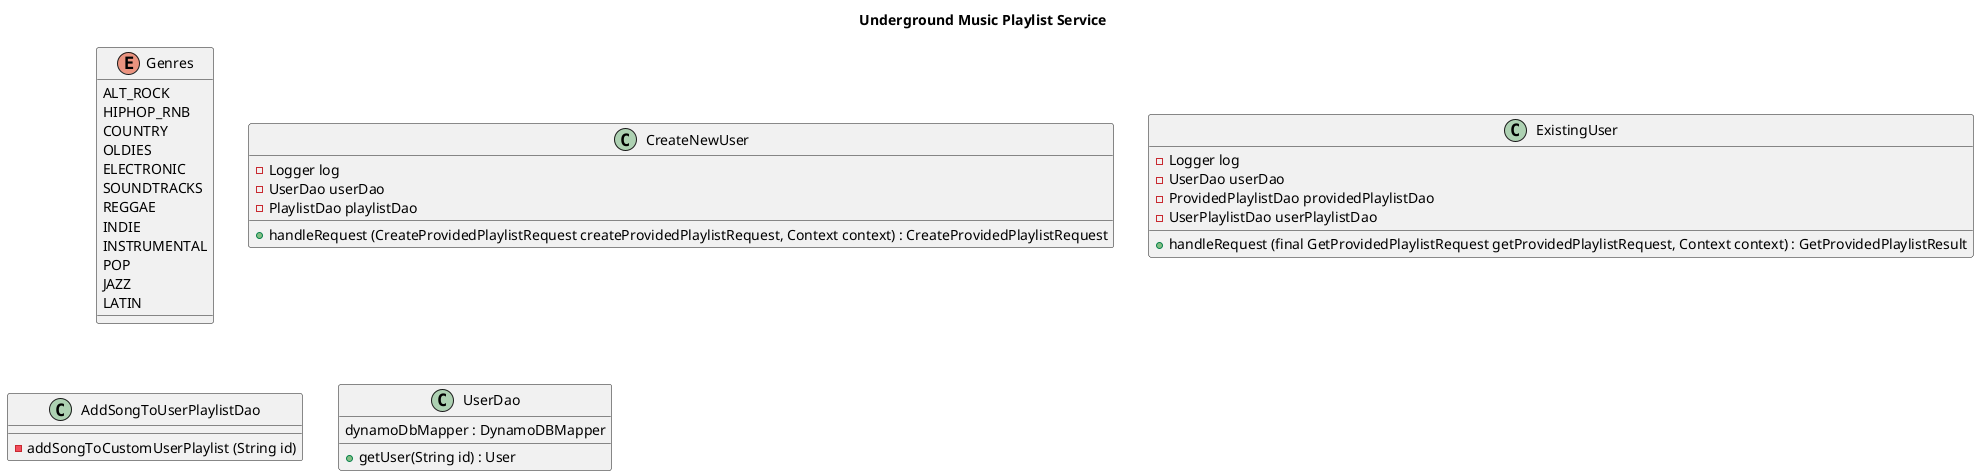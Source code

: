 @startuml
'https://plantuml.com/class-diagram

title Underground Music Playlist Service

enum Genres {
    ALT_ROCK
    HIPHOP_RNB
    COUNTRY
    OLDIES
    ELECTRONIC
    SOUNDTRACKS
    REGGAE
    INDIE
    INSTRUMENTAL
    POP
    JAZZ
    LATIN
}

class CreateNewUser {
    -Logger log
    -UserDao userDao
    -PlaylistDao playlistDao
    +handleRequest (CreateProvidedPlaylistRequest createProvidedPlaylistRequest, Context context) : CreateProvidedPlaylistRequest
}

class ExistingUser {
    -Logger log
    -UserDao userDao
    -ProvidedPlaylistDao providedPlaylistDao
    -UserPlaylistDao userPlaylistDao
    +handleRequest (final GetProvidedPlaylistRequest getProvidedPlaylistRequest, Context context) : GetProvidedPlaylistResult

}

class AddSongToUserPlaylistDao {
    -addSongToCustomUserPlaylist (String id)
}

class UserDao {
    dynamoDbMapper : DynamoDBMapper
    +getUser(String id) : User
}

newpage

class CreateProvidedPlaylistRequest {
    -getSongsByGenre
    -AddSongToProvidedPlaylist
}

class GetProvidedPlaylistRequest {
    -getProvidedPlaylist (String id)
}

class GetProvidedPlaylistResult {
    -Logger log
    -ProvidedPlaylistDao providedPlaylistDao
}

newpage

class User {
    @DynamoDBHashKey id : String
    name : String
    customerId : String
    providedPlayListId : String
    personalPlaylistId : String
    genreTags : Set<String>
    +String : getId()
    +void setId(String id)
}

class Playlist {
    songId : String
    songName: String
    genreTags : Set<String>
}

newpage

class InvalidUserIdException {
    -{static} long serialVersionUID
}

class InvalidCharacterException {
    -{static} long serialVersionUID
}

@enduml
